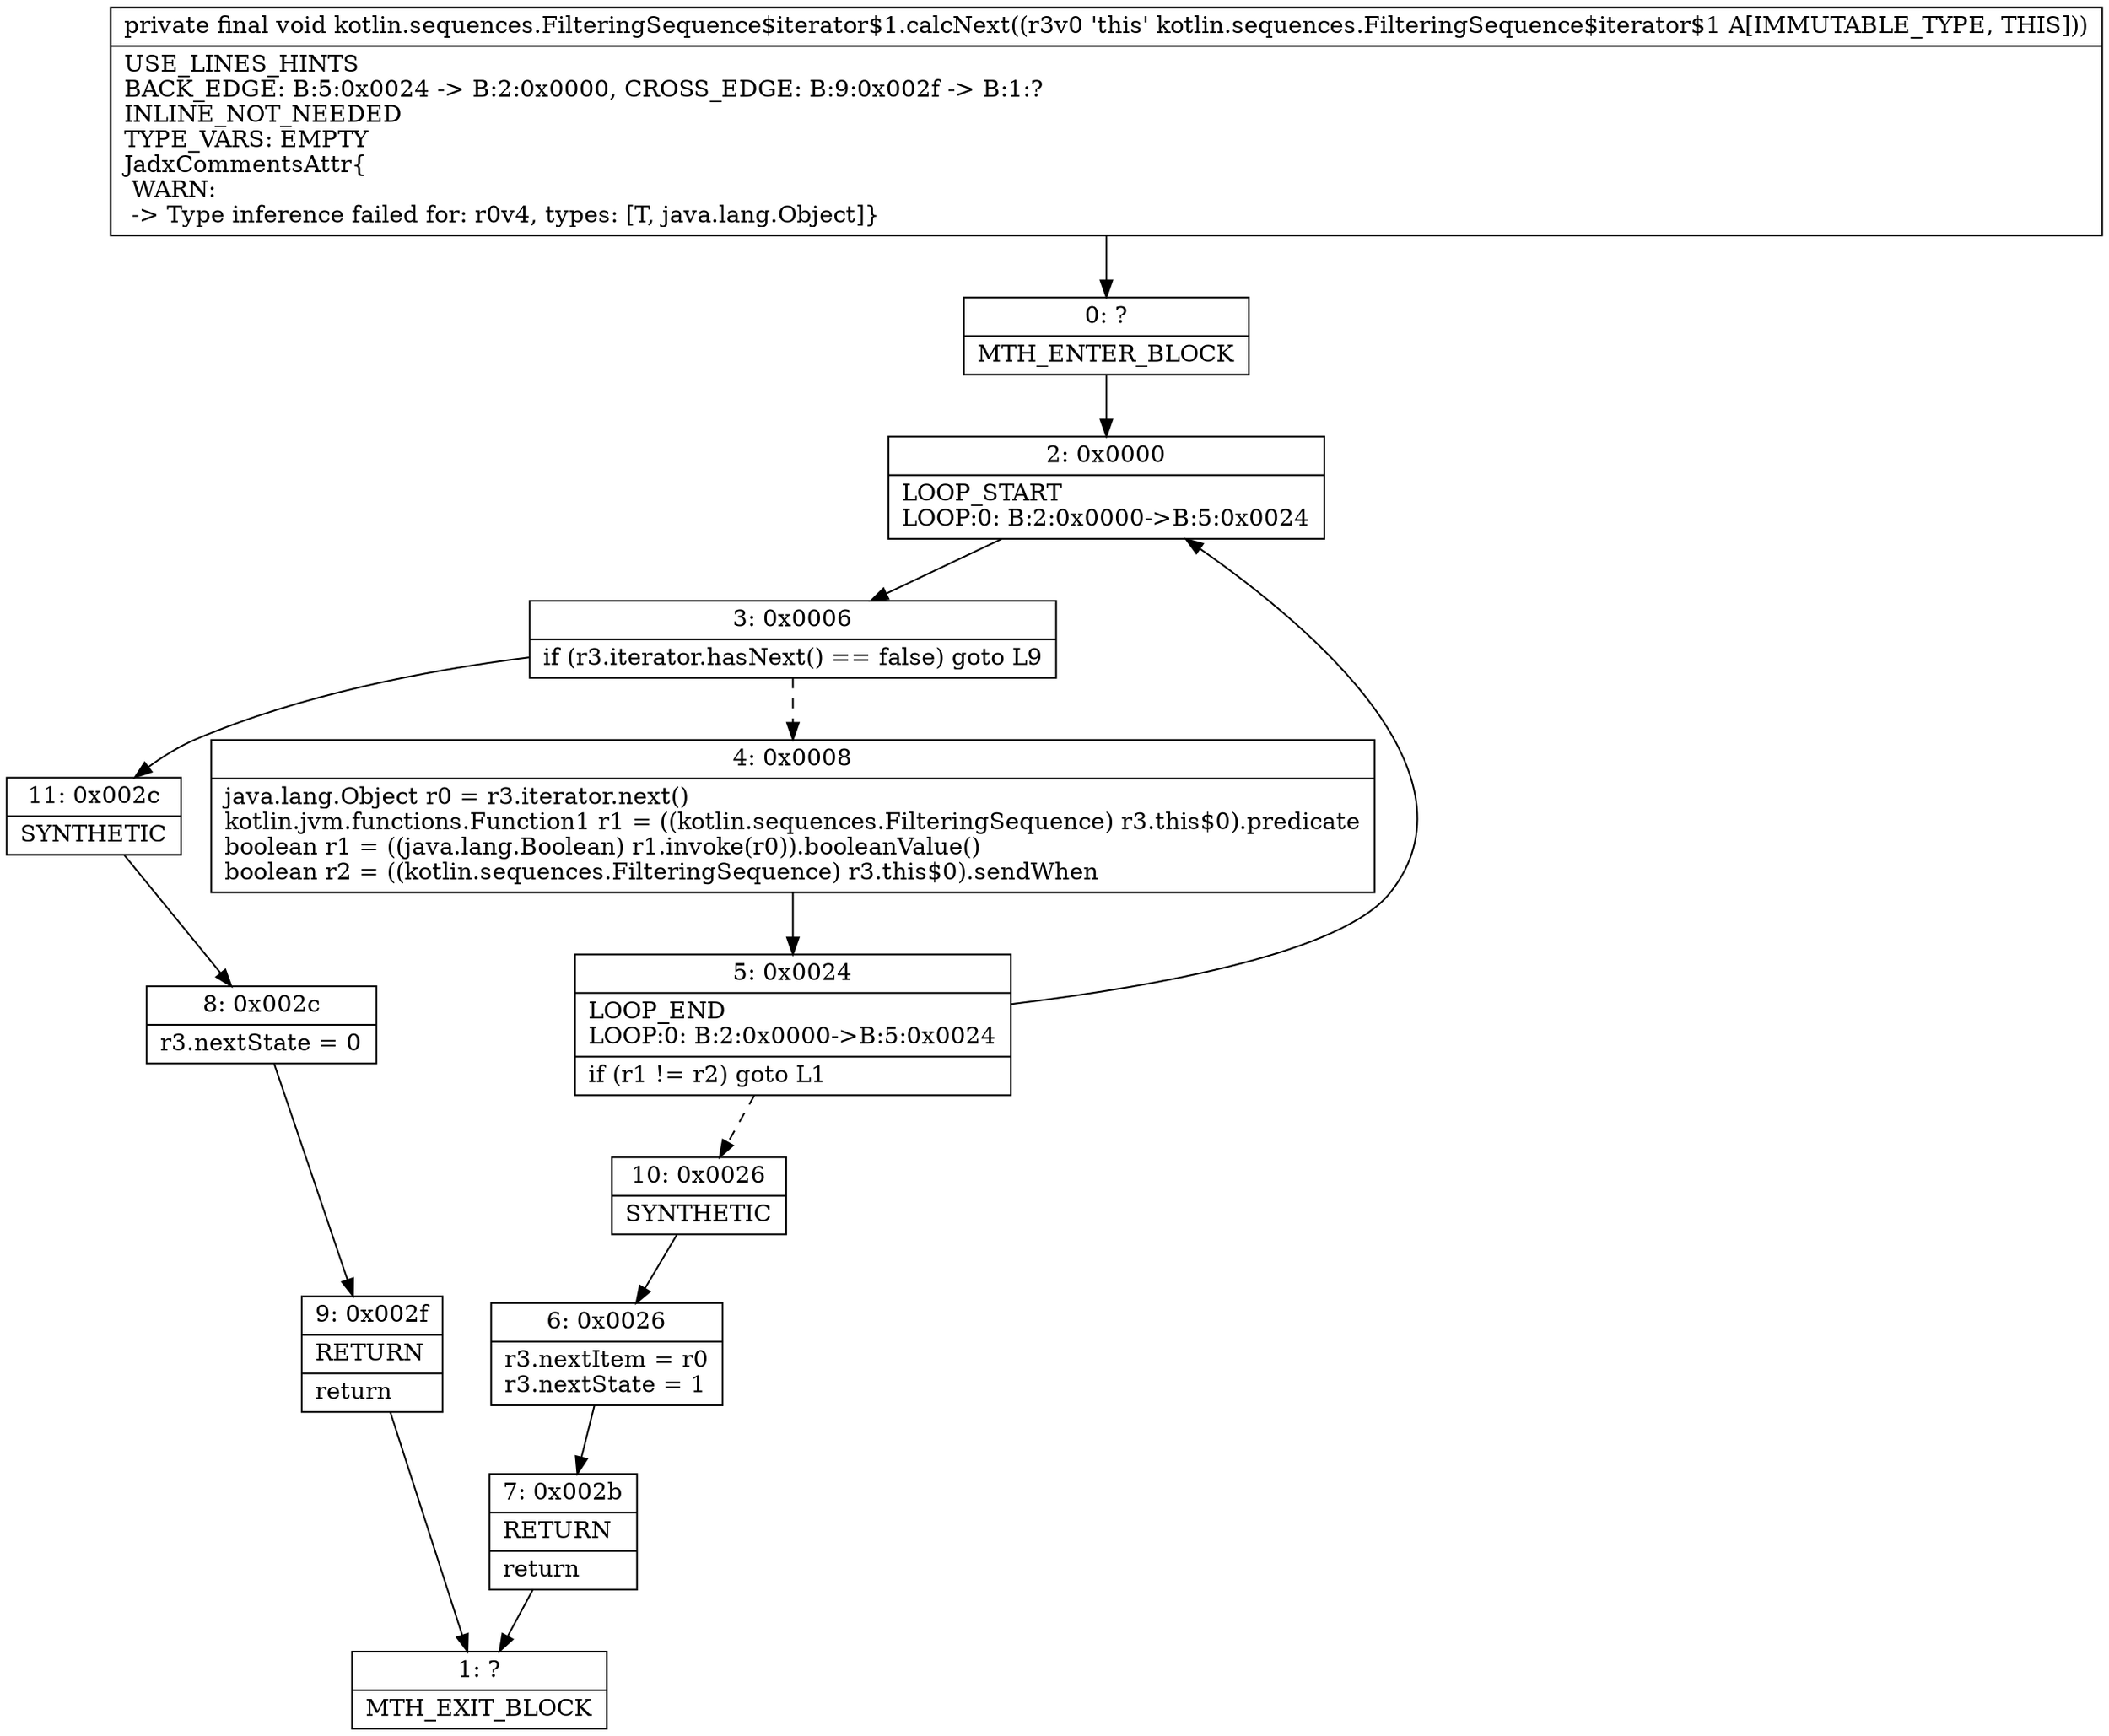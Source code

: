 digraph "CFG forkotlin.sequences.FilteringSequence$iterator$1.calcNext()V" {
Node_0 [shape=record,label="{0\:\ ?|MTH_ENTER_BLOCK\l}"];
Node_2 [shape=record,label="{2\:\ 0x0000|LOOP_START\lLOOP:0: B:2:0x0000\-\>B:5:0x0024\l}"];
Node_3 [shape=record,label="{3\:\ 0x0006|if (r3.iterator.hasNext() == false) goto L9\l}"];
Node_4 [shape=record,label="{4\:\ 0x0008|java.lang.Object r0 = r3.iterator.next()\lkotlin.jvm.functions.Function1 r1 = ((kotlin.sequences.FilteringSequence) r3.this$0).predicate\lboolean r1 = ((java.lang.Boolean) r1.invoke(r0)).booleanValue()\lboolean r2 = ((kotlin.sequences.FilteringSequence) r3.this$0).sendWhen\l}"];
Node_5 [shape=record,label="{5\:\ 0x0024|LOOP_END\lLOOP:0: B:2:0x0000\-\>B:5:0x0024\l|if (r1 != r2) goto L1\l}"];
Node_10 [shape=record,label="{10\:\ 0x0026|SYNTHETIC\l}"];
Node_6 [shape=record,label="{6\:\ 0x0026|r3.nextItem = r0\lr3.nextState = 1\l}"];
Node_7 [shape=record,label="{7\:\ 0x002b|RETURN\l|return\l}"];
Node_1 [shape=record,label="{1\:\ ?|MTH_EXIT_BLOCK\l}"];
Node_11 [shape=record,label="{11\:\ 0x002c|SYNTHETIC\l}"];
Node_8 [shape=record,label="{8\:\ 0x002c|r3.nextState = 0\l}"];
Node_9 [shape=record,label="{9\:\ 0x002f|RETURN\l|return\l}"];
MethodNode[shape=record,label="{private final void kotlin.sequences.FilteringSequence$iterator$1.calcNext((r3v0 'this' kotlin.sequences.FilteringSequence$iterator$1 A[IMMUTABLE_TYPE, THIS]))  | USE_LINES_HINTS\lBACK_EDGE: B:5:0x0024 \-\> B:2:0x0000, CROSS_EDGE: B:9:0x002f \-\> B:1:?\lINLINE_NOT_NEEDED\lTYPE_VARS: EMPTY\lJadxCommentsAttr\{\l WARN: \l \-\> Type inference failed for: r0v4, types: [T, java.lang.Object]\}\l}"];
MethodNode -> Node_0;Node_0 -> Node_2;
Node_2 -> Node_3;
Node_3 -> Node_4[style=dashed];
Node_3 -> Node_11;
Node_4 -> Node_5;
Node_5 -> Node_2;
Node_5 -> Node_10[style=dashed];
Node_10 -> Node_6;
Node_6 -> Node_7;
Node_7 -> Node_1;
Node_11 -> Node_8;
Node_8 -> Node_9;
Node_9 -> Node_1;
}

